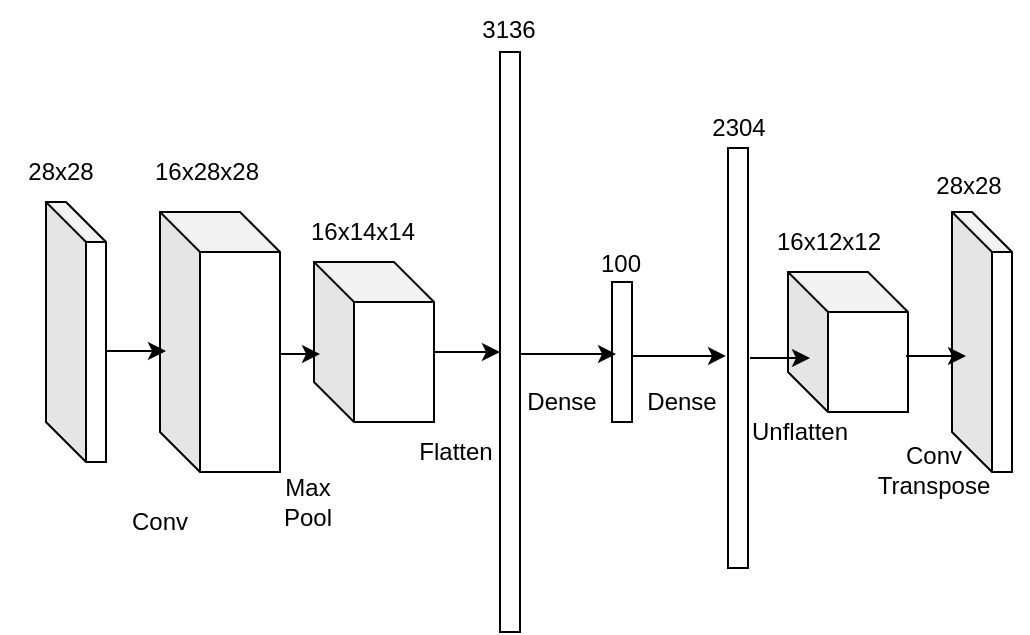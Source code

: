 <mxfile version="22.1.11" type="device">
  <diagram name="Pagina-1" id="AkMxpZmImwdb0HJET81d">
    <mxGraphModel dx="1434" dy="746" grid="1" gridSize="10" guides="1" tooltips="1" connect="1" arrows="1" fold="1" page="1" pageScale="1" pageWidth="827" pageHeight="1169" math="0" shadow="0">
      <root>
        <mxCell id="0" />
        <mxCell id="1" parent="0" />
        <mxCell id="Mu2ukGS-om8UPsx0QP9g-1" value="" style="shape=cube;whiteSpace=wrap;html=1;boundedLbl=1;backgroundOutline=1;darkOpacity=0.05;darkOpacity2=0.1;" parent="1" vertex="1">
          <mxGeometry x="347" y="350" width="60" height="80" as="geometry" />
        </mxCell>
        <mxCell id="Mu2ukGS-om8UPsx0QP9g-2" value="" style="shape=cube;whiteSpace=wrap;html=1;boundedLbl=1;backgroundOutline=1;darkOpacity=0.05;darkOpacity2=0.1;" parent="1" vertex="1">
          <mxGeometry x="270" y="325" width="60" height="130" as="geometry" />
        </mxCell>
        <mxCell id="wDGTorz3xZaaAGV6422u-1" value="" style="shape=cube;whiteSpace=wrap;html=1;boundedLbl=1;backgroundOutline=1;darkOpacity=0.05;darkOpacity2=0.1;" vertex="1" parent="1">
          <mxGeometry x="213" y="320" width="30" height="130" as="geometry" />
        </mxCell>
        <mxCell id="wDGTorz3xZaaAGV6422u-3" value="" style="rounded=0;whiteSpace=wrap;html=1;" vertex="1" parent="1">
          <mxGeometry x="440" y="245" width="10" height="290" as="geometry" />
        </mxCell>
        <mxCell id="wDGTorz3xZaaAGV6422u-4" value="" style="rounded=0;whiteSpace=wrap;html=1;" vertex="1" parent="1">
          <mxGeometry x="496" y="360" width="10" height="70" as="geometry" />
        </mxCell>
        <mxCell id="wDGTorz3xZaaAGV6422u-5" value="" style="rounded=0;whiteSpace=wrap;html=1;" vertex="1" parent="1">
          <mxGeometry x="554" y="293" width="10" height="210" as="geometry" />
        </mxCell>
        <mxCell id="wDGTorz3xZaaAGV6422u-6" value="" style="shape=cube;whiteSpace=wrap;html=1;boundedLbl=1;backgroundOutline=1;darkOpacity=0.05;darkOpacity2=0.1;" vertex="1" parent="1">
          <mxGeometry x="584" y="355" width="60" height="70" as="geometry" />
        </mxCell>
        <mxCell id="wDGTorz3xZaaAGV6422u-7" value="" style="shape=cube;whiteSpace=wrap;html=1;boundedLbl=1;backgroundOutline=1;darkOpacity=0.05;darkOpacity2=0.1;" vertex="1" parent="1">
          <mxGeometry x="666" y="325" width="30" height="130" as="geometry" />
        </mxCell>
        <mxCell id="wDGTorz3xZaaAGV6422u-8" value="" style="endArrow=classic;html=1;rounded=0;" edge="1" parent="1">
          <mxGeometry width="50" height="50" relative="1" as="geometry">
            <mxPoint x="243" y="394.5" as="sourcePoint" />
            <mxPoint x="273" y="394.5" as="targetPoint" />
          </mxGeometry>
        </mxCell>
        <mxCell id="wDGTorz3xZaaAGV6422u-11" value="" style="endArrow=classic;html=1;rounded=0;entryX=0.05;entryY=0.625;entryDx=0;entryDy=0;entryPerimeter=0;" edge="1" parent="1">
          <mxGeometry width="50" height="50" relative="1" as="geometry">
            <mxPoint x="330" y="396" as="sourcePoint" />
            <mxPoint x="350" y="396" as="targetPoint" />
          </mxGeometry>
        </mxCell>
        <mxCell id="wDGTorz3xZaaAGV6422u-12" value="" style="endArrow=classic;html=1;rounded=0;entryX=0;entryY=0.5;entryDx=0;entryDy=0;" edge="1" parent="1">
          <mxGeometry width="50" height="50" relative="1" as="geometry">
            <mxPoint x="407" y="395" as="sourcePoint" />
            <mxPoint x="440" y="395" as="targetPoint" />
          </mxGeometry>
        </mxCell>
        <mxCell id="wDGTorz3xZaaAGV6422u-13" value="" style="endArrow=classic;html=1;rounded=0;entryX=0.95;entryY=-0.3;entryDx=0;entryDy=0;entryPerimeter=0;" edge="1" parent="1" target="wDGTorz3xZaaAGV6422u-29">
          <mxGeometry width="50" height="50" relative="1" as="geometry">
            <mxPoint x="450" y="396" as="sourcePoint" />
            <mxPoint x="480" y="396" as="targetPoint" />
          </mxGeometry>
        </mxCell>
        <mxCell id="wDGTorz3xZaaAGV6422u-14" value="" style="endArrow=classic;html=1;rounded=0;entryX=0.867;entryY=-0.267;entryDx=0;entryDy=0;entryPerimeter=0;" edge="1" parent="1" target="wDGTorz3xZaaAGV6422u-30">
          <mxGeometry width="50" height="50" relative="1" as="geometry">
            <mxPoint x="506" y="397" as="sourcePoint" />
            <mxPoint x="536" y="397" as="targetPoint" />
          </mxGeometry>
        </mxCell>
        <mxCell id="wDGTorz3xZaaAGV6422u-15" value="" style="endArrow=classic;html=1;rounded=0;" edge="1" parent="1">
          <mxGeometry width="50" height="50" relative="1" as="geometry">
            <mxPoint x="565" y="398" as="sourcePoint" />
            <mxPoint x="595" y="398" as="targetPoint" />
          </mxGeometry>
        </mxCell>
        <mxCell id="wDGTorz3xZaaAGV6422u-17" value="" style="endArrow=classic;html=1;rounded=0;" edge="1" parent="1">
          <mxGeometry width="50" height="50" relative="1" as="geometry">
            <mxPoint x="643" y="397" as="sourcePoint" />
            <mxPoint x="673" y="397" as="targetPoint" />
          </mxGeometry>
        </mxCell>
        <mxCell id="wDGTorz3xZaaAGV6422u-18" value="28x28" style="text;html=1;align=center;verticalAlign=middle;resizable=0;points=[];autosize=1;strokeColor=none;fillColor=none;" vertex="1" parent="1">
          <mxGeometry x="190" y="290" width="60" height="30" as="geometry" />
        </mxCell>
        <mxCell id="wDGTorz3xZaaAGV6422u-19" value="16x28x28" style="text;html=1;align=center;verticalAlign=middle;resizable=0;points=[];autosize=1;strokeColor=none;fillColor=none;" vertex="1" parent="1">
          <mxGeometry x="253" y="290" width="80" height="30" as="geometry" />
        </mxCell>
        <mxCell id="wDGTorz3xZaaAGV6422u-20" value="16x14x14" style="text;html=1;align=center;verticalAlign=middle;resizable=0;points=[];autosize=1;strokeColor=none;fillColor=none;" vertex="1" parent="1">
          <mxGeometry x="331" y="320" width="80" height="30" as="geometry" />
        </mxCell>
        <mxCell id="wDGTorz3xZaaAGV6422u-21" value="3136" style="text;html=1;align=center;verticalAlign=middle;resizable=0;points=[];autosize=1;strokeColor=none;fillColor=none;" vertex="1" parent="1">
          <mxGeometry x="419" y="219" width="50" height="30" as="geometry" />
        </mxCell>
        <mxCell id="wDGTorz3xZaaAGV6422u-22" value="100" style="text;html=1;align=center;verticalAlign=middle;resizable=0;points=[];autosize=1;strokeColor=none;fillColor=none;" vertex="1" parent="1">
          <mxGeometry x="480" y="336" width="40" height="30" as="geometry" />
        </mxCell>
        <mxCell id="wDGTorz3xZaaAGV6422u-23" value="2304" style="text;html=1;align=center;verticalAlign=middle;resizable=0;points=[];autosize=1;strokeColor=none;fillColor=none;" vertex="1" parent="1">
          <mxGeometry x="534" y="268" width="50" height="30" as="geometry" />
        </mxCell>
        <mxCell id="wDGTorz3xZaaAGV6422u-24" value="16x12x12" style="text;html=1;align=center;verticalAlign=middle;resizable=0;points=[];autosize=1;strokeColor=none;fillColor=none;" vertex="1" parent="1">
          <mxGeometry x="564" y="325" width="80" height="30" as="geometry" />
        </mxCell>
        <mxCell id="wDGTorz3xZaaAGV6422u-25" value="28x28" style="text;html=1;align=center;verticalAlign=middle;resizable=0;points=[];autosize=1;strokeColor=none;fillColor=none;" vertex="1" parent="1">
          <mxGeometry x="644" y="297" width="60" height="30" as="geometry" />
        </mxCell>
        <mxCell id="wDGTorz3xZaaAGV6422u-26" value="Conv&lt;br&gt;Transpose" style="text;html=1;strokeColor=none;fillColor=none;align=center;verticalAlign=middle;whiteSpace=wrap;rounded=0;" vertex="1" parent="1">
          <mxGeometry x="627" y="439" width="60" height="30" as="geometry" />
        </mxCell>
        <mxCell id="wDGTorz3xZaaAGV6422u-27" value="Max&lt;br&gt;Pool" style="text;html=1;strokeColor=none;fillColor=none;align=center;verticalAlign=middle;whiteSpace=wrap;rounded=0;" vertex="1" parent="1">
          <mxGeometry x="314" y="455" width="60" height="30" as="geometry" />
        </mxCell>
        <mxCell id="wDGTorz3xZaaAGV6422u-28" value="Flatten" style="text;html=1;strokeColor=none;fillColor=none;align=center;verticalAlign=middle;whiteSpace=wrap;rounded=0;" vertex="1" parent="1">
          <mxGeometry x="388" y="430" width="60" height="30" as="geometry" />
        </mxCell>
        <mxCell id="wDGTorz3xZaaAGV6422u-29" value="Dense" style="text;html=1;strokeColor=none;fillColor=none;align=center;verticalAlign=middle;whiteSpace=wrap;rounded=0;" vertex="1" parent="1">
          <mxGeometry x="441" y="405" width="60" height="30" as="geometry" />
        </mxCell>
        <mxCell id="wDGTorz3xZaaAGV6422u-30" value="Dense" style="text;html=1;strokeColor=none;fillColor=none;align=center;verticalAlign=middle;whiteSpace=wrap;rounded=0;" vertex="1" parent="1">
          <mxGeometry x="501" y="405" width="60" height="30" as="geometry" />
        </mxCell>
        <mxCell id="wDGTorz3xZaaAGV6422u-32" value="Unflatten" style="text;html=1;strokeColor=none;fillColor=none;align=center;verticalAlign=middle;whiteSpace=wrap;rounded=0;" vertex="1" parent="1">
          <mxGeometry x="560" y="420" width="60" height="30" as="geometry" />
        </mxCell>
        <mxCell id="wDGTorz3xZaaAGV6422u-33" value="Conv" style="text;html=1;strokeColor=none;fillColor=none;align=center;verticalAlign=middle;whiteSpace=wrap;rounded=0;" vertex="1" parent="1">
          <mxGeometry x="240" y="465" width="60" height="30" as="geometry" />
        </mxCell>
      </root>
    </mxGraphModel>
  </diagram>
</mxfile>
